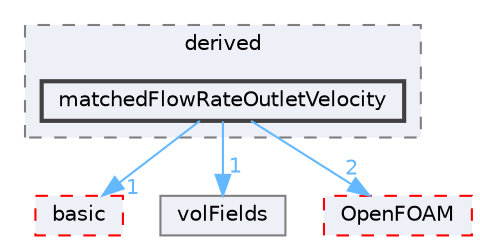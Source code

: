 digraph "src/finiteVolume/fields/fvPatchFields/derived/matchedFlowRateOutletVelocity"
{
 // LATEX_PDF_SIZE
  bgcolor="transparent";
  edge [fontname=Helvetica,fontsize=10,labelfontname=Helvetica,labelfontsize=10];
  node [fontname=Helvetica,fontsize=10,shape=box,height=0.2,width=0.4];
  compound=true
  subgraph clusterdir_ece9aa6b5af9a7776a75b0c1993b0910 {
    graph [ bgcolor="#edf0f7", pencolor="grey50", label="derived", fontname=Helvetica,fontsize=10 style="filled,dashed", URL="dir_ece9aa6b5af9a7776a75b0c1993b0910.html",tooltip=""]
  dir_9ce6e76af7fdd902440134abbfee6a3e [label="matchedFlowRateOutletVelocity", fillcolor="#edf0f7", color="grey25", style="filled,bold", URL="dir_9ce6e76af7fdd902440134abbfee6a3e.html",tooltip=""];
  }
  dir_546b14c9025d30bb5b92fa069dbdd82c [label="basic", fillcolor="#edf0f7", color="red", style="filled,dashed", URL="dir_546b14c9025d30bb5b92fa069dbdd82c.html",tooltip=""];
  dir_bd8bf7fa65467c460a50eacc456ce356 [label="volFields", fillcolor="#edf0f7", color="grey50", style="filled", URL="dir_bd8bf7fa65467c460a50eacc456ce356.html",tooltip=""];
  dir_c5473ff19b20e6ec4dfe5c310b3778a8 [label="OpenFOAM", fillcolor="#edf0f7", color="red", style="filled,dashed", URL="dir_c5473ff19b20e6ec4dfe5c310b3778a8.html",tooltip=""];
  dir_9ce6e76af7fdd902440134abbfee6a3e->dir_546b14c9025d30bb5b92fa069dbdd82c [headlabel="1", labeldistance=1.5 headhref="dir_002329_000207.html" href="dir_002329_000207.html" color="steelblue1" fontcolor="steelblue1"];
  dir_9ce6e76af7fdd902440134abbfee6a3e->dir_bd8bf7fa65467c460a50eacc456ce356 [headlabel="1", labeldistance=1.5 headhref="dir_002329_004295.html" href="dir_002329_004295.html" color="steelblue1" fontcolor="steelblue1"];
  dir_9ce6e76af7fdd902440134abbfee6a3e->dir_c5473ff19b20e6ec4dfe5c310b3778a8 [headlabel="2", labeldistance=1.5 headhref="dir_002329_002695.html" href="dir_002329_002695.html" color="steelblue1" fontcolor="steelblue1"];
}
